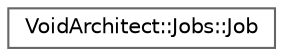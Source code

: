 digraph "Graphical Class Hierarchy"
{
 // LATEX_PDF_SIZE
  bgcolor="transparent";
  edge [fontname=Helvetica,fontsize=10,labelfontname=Helvetica,labelfontsize=10];
  node [fontname=Helvetica,fontsize=10,shape=box,height=0.2,width=0.4];
  rankdir="LR";
  Node0 [id="Node000000",label="VoidArchitect::Jobs::Job",height=0.2,width=0.4,color="grey40", fillcolor="white", style="filled",URL="$struct_void_architect_1_1_jobs_1_1_job.html",tooltip="Core job structure containing execution data and metadata."];
}
